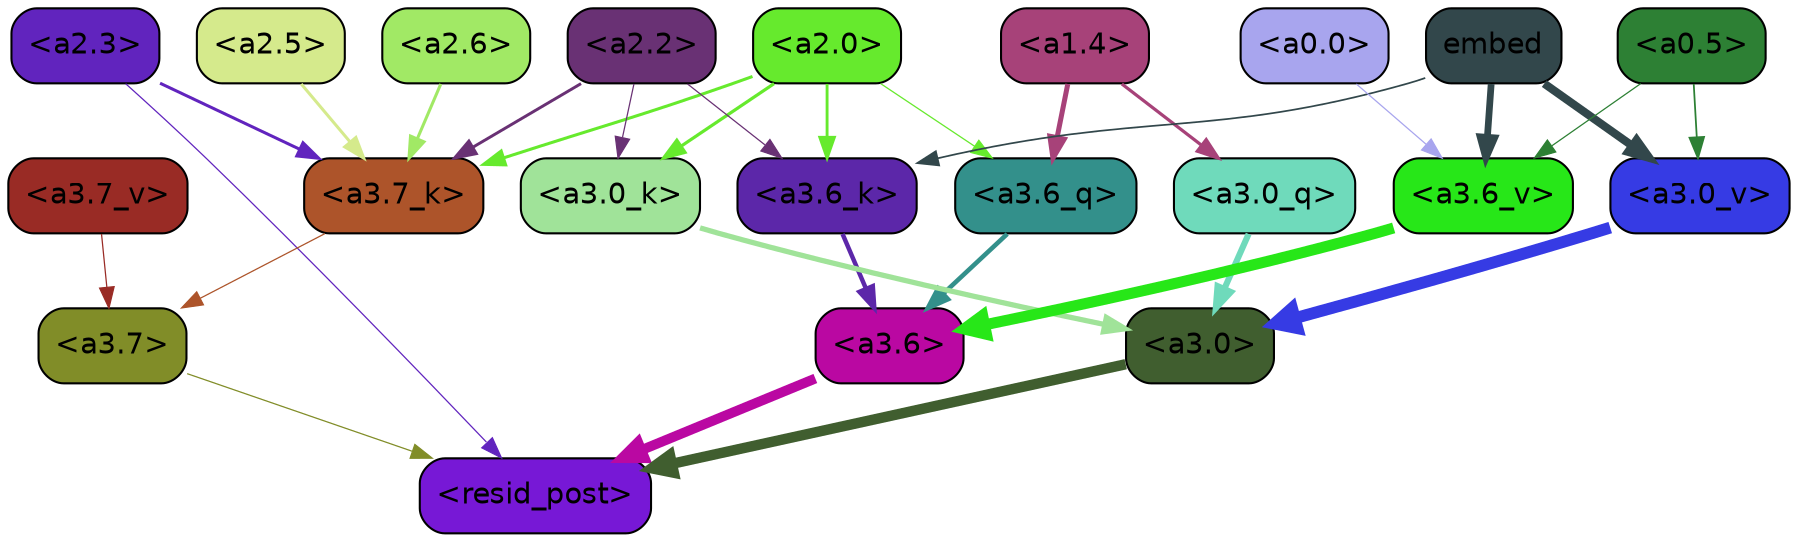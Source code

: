 strict digraph "" {
	graph [bgcolor=transparent,
		layout=dot,
		overlap=false,
		splines=true
	];
	"<a3.7>"	[color=black,
		fillcolor="#818d28",
		fontname=Helvetica,
		shape=box,
		style="filled, rounded"];
	"<resid_post>"	[color=black,
		fillcolor="#7718d6",
		fontname=Helvetica,
		shape=box,
		style="filled, rounded"];
	"<a3.7>" -> "<resid_post>"	[color="#818d28",
		penwidth=0.6];
	"<a3.6>"	[color=black,
		fillcolor="#ba08a2",
		fontname=Helvetica,
		shape=box,
		style="filled, rounded"];
	"<a3.6>" -> "<resid_post>"	[color="#ba08a2",
		penwidth=4.749041676521301];
	"<a3.0>"	[color=black,
		fillcolor="#405e2f",
		fontname=Helvetica,
		shape=box,
		style="filled, rounded"];
	"<a3.0>" -> "<resid_post>"	[color="#405e2f",
		penwidth=5.004215121269226];
	"<a2.3>"	[color=black,
		fillcolor="#6124be",
		fontname=Helvetica,
		shape=box,
		style="filled, rounded"];
	"<a2.3>" -> "<resid_post>"	[color="#6124be",
		penwidth=0.6];
	"<a3.7_k>"	[color=black,
		fillcolor="#ad542a",
		fontname=Helvetica,
		shape=box,
		style="filled, rounded"];
	"<a2.3>" -> "<a3.7_k>"	[color="#6124be",
		penwidth=1.4559586644172668];
	"<a3.6_q>"	[color=black,
		fillcolor="#33908b",
		fontname=Helvetica,
		shape=box,
		style="filled, rounded"];
	"<a3.6_q>" -> "<a3.6>"	[color="#33908b",
		penwidth=2.199681341648102];
	"<a3.0_q>"	[color=black,
		fillcolor="#6fdabb",
		fontname=Helvetica,
		shape=box,
		style="filled, rounded"];
	"<a3.0_q>" -> "<a3.0>"	[color="#6fdabb",
		penwidth=2.9459195733070374];
	"<a3.7_k>" -> "<a3.7>"	[color="#ad542a",
		penwidth=0.6];
	"<a3.6_k>"	[color=black,
		fillcolor="#5c27a9",
		fontname=Helvetica,
		shape=box,
		style="filled, rounded"];
	"<a3.6_k>" -> "<a3.6>"	[color="#5c27a9",
		penwidth=2.13908451795578];
	"<a3.0_k>"	[color=black,
		fillcolor="#a0e399",
		fontname=Helvetica,
		shape=box,
		style="filled, rounded"];
	"<a3.0_k>" -> "<a3.0>"	[color="#a0e399",
		penwidth=2.520303964614868];
	"<a3.7_v>"	[color=black,
		fillcolor="#992b25",
		fontname=Helvetica,
		shape=box,
		style="filled, rounded"];
	"<a3.7_v>" -> "<a3.7>"	[color="#992b25",
		penwidth=0.6];
	"<a3.6_v>"	[color=black,
		fillcolor="#27e718",
		fontname=Helvetica,
		shape=box,
		style="filled, rounded"];
	"<a3.6_v>" -> "<a3.6>"	[color="#27e718",
		penwidth=5.297133803367615];
	"<a3.0_v>"	[color=black,
		fillcolor="#363be4",
		fontname=Helvetica,
		shape=box,
		style="filled, rounded"];
	"<a3.0_v>" -> "<a3.0>"	[color="#363be4",
		penwidth=5.680712580680847];
	"<a2.0>"	[color=black,
		fillcolor="#66ea2d",
		fontname=Helvetica,
		shape=box,
		style="filled, rounded"];
	"<a2.0>" -> "<a3.6_q>"	[color="#66ea2d",
		penwidth=0.6];
	"<a2.0>" -> "<a3.7_k>"	[color="#66ea2d",
		penwidth=1.4582423567771912];
	"<a2.0>" -> "<a3.6_k>"	[color="#66ea2d",
		penwidth=1.3792681694030762];
	"<a2.0>" -> "<a3.0_k>"	[color="#66ea2d",
		penwidth=1.5433646440505981];
	"<a1.4>"	[color=black,
		fillcolor="#a74279",
		fontname=Helvetica,
		shape=box,
		style="filled, rounded"];
	"<a1.4>" -> "<a3.6_q>"	[color="#a74279",
		penwidth=2.407962203025818];
	"<a1.4>" -> "<a3.0_q>"	[color="#a74279",
		penwidth=1.5490156412124634];
	"<a2.6>"	[color=black,
		fillcolor="#a1e965",
		fontname=Helvetica,
		shape=box,
		style="filled, rounded"];
	"<a2.6>" -> "<a3.7_k>"	[color="#a1e965",
		penwidth=1.468173325061798];
	"<a2.5>"	[color=black,
		fillcolor="#d5ea8c",
		fontname=Helvetica,
		shape=box,
		style="filled, rounded"];
	"<a2.5>" -> "<a3.7_k>"	[color="#d5ea8c",
		penwidth=1.457568109035492];
	"<a2.2>"	[color=black,
		fillcolor="#693174",
		fontname=Helvetica,
		shape=box,
		style="filled, rounded"];
	"<a2.2>" -> "<a3.7_k>"	[color="#693174",
		penwidth=1.4199435114860535];
	"<a2.2>" -> "<a3.6_k>"	[color="#693174",
		penwidth=0.6];
	"<a2.2>" -> "<a3.0_k>"	[color="#693174",
		penwidth=0.6];
	embed	[color=black,
		fillcolor="#32474b",
		fontname=Helvetica,
		shape=box,
		style="filled, rounded"];
	embed -> "<a3.6_k>"	[color="#32474b",
		penwidth=0.8273519277572632];
	embed -> "<a3.6_v>"	[color="#32474b",
		penwidth=3.2414157912135124];
	embed -> "<a3.0_v>"	[color="#32474b",
		penwidth=3.929257571697235];
	"<a0.5>"	[color=black,
		fillcolor="#2d8034",
		fontname=Helvetica,
		shape=box,
		style="filled, rounded"];
	"<a0.5>" -> "<a3.6_v>"	[color="#2d8034",
		penwidth=0.6];
	"<a0.5>" -> "<a3.0_v>"	[color="#2d8034",
		penwidth=0.8535017371177673];
	"<a0.0>"	[color=black,
		fillcolor="#a8a5ee",
		fontname=Helvetica,
		shape=box,
		style="filled, rounded"];
	"<a0.0>" -> "<a3.6_v>"	[color="#a8a5ee",
		penwidth=0.6];
}

